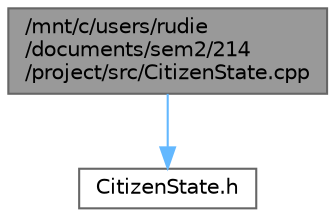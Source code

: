 digraph "/mnt/c/users/rudie/documents/sem2/214/project/src/CitizenState.cpp"
{
 // LATEX_PDF_SIZE
  bgcolor="transparent";
  edge [fontname=Helvetica,fontsize=10,labelfontname=Helvetica,labelfontsize=10];
  node [fontname=Helvetica,fontsize=10,shape=box,height=0.2,width=0.4];
  Node1 [id="Node000001",label="/mnt/c/users/rudie\l/documents/sem2/214\l/project/src/CitizenState.cpp",height=0.2,width=0.4,color="gray40", fillcolor="grey60", style="filled", fontcolor="black",tooltip="Implementation of the CitizenState class."];
  Node1 -> Node2 [id="edge2_Node000001_Node000002",color="steelblue1",style="solid",tooltip=" "];
  Node2 [id="Node000002",label="CitizenState.h",height=0.2,width=0.4,color="grey40", fillcolor="white", style="filled",URL="$CitizenState_8h.html",tooltip="Declaration of the CitizenState class."];
}
